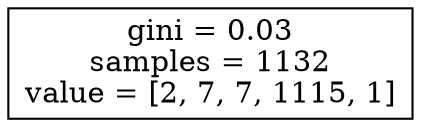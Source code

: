digraph Tree {
node [shape=box] ;
0 [label="gini = 0.03\nsamples = 1132\nvalue = [2, 7, 7, 1115, 1]"] ;
}